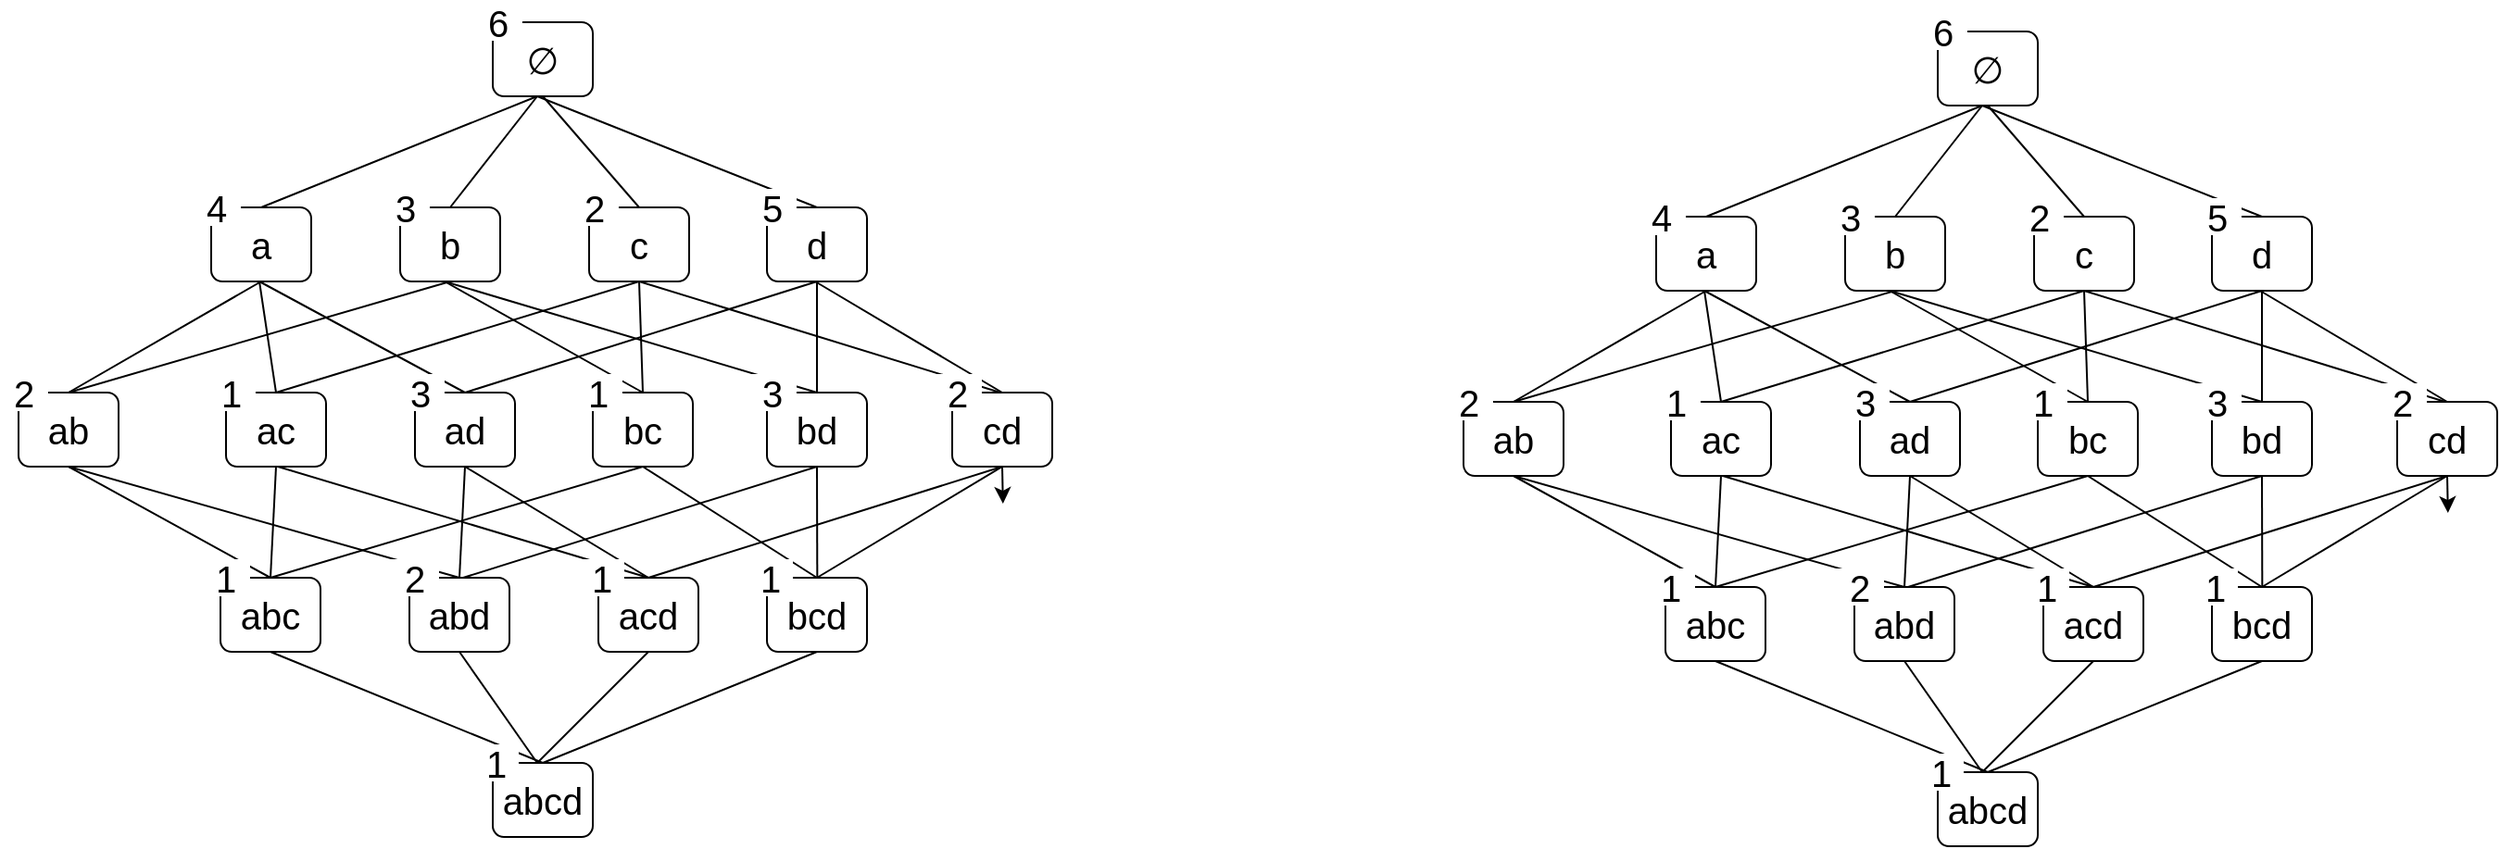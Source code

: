 <mxfile version="20.2.8" type="github">
  <diagram id="D8J47J05KhcmDfUMjtQ6" name="Page-1">
    <mxGraphModel dx="2036" dy="1436" grid="1" gridSize="10" guides="1" tooltips="1" connect="1" arrows="1" fold="1" page="1" pageScale="1" pageWidth="1654" pageHeight="2336" math="0" shadow="0">
      <root>
        <mxCell id="0" />
        <mxCell id="1" parent="0" />
        <mxCell id="k7m_8FGUSV61DsyAJjcT-50" style="edgeStyle=none;rounded=0;orthogonalLoop=1;jettySize=auto;html=1;entryX=0.5;entryY=0;entryDx=0;entryDy=0;fontSize=20;endArrow=none;endFill=0;" parent="1" target="k7m_8FGUSV61DsyAJjcT-18" edge="1">
          <mxGeometry relative="1" as="geometry">
            <mxPoint x="360" y="160" as="sourcePoint" />
          </mxGeometry>
        </mxCell>
        <mxCell id="k7m_8FGUSV61DsyAJjcT-1" value="&lt;span style=&quot;font-size: 20px;&quot;&gt;∅&lt;/span&gt;" style="rounded=1;whiteSpace=wrap;html=1;" parent="1" vertex="1">
          <mxGeometry x="336" y="120" width="54" height="40" as="geometry" />
        </mxCell>
        <mxCell id="k7m_8FGUSV61DsyAJjcT-2" value="&lt;font style=&quot;font-size: 20px;&quot;&gt;6&lt;br&gt;&lt;/font&gt;" style="text;html=1;align=center;verticalAlign=middle;whiteSpace=wrap;rounded=0;fillColor=default;" parent="1" vertex="1">
          <mxGeometry x="326" y="110" width="26" height="20" as="geometry" />
        </mxCell>
        <mxCell id="k7m_8FGUSV61DsyAJjcT-18" value="&lt;span style=&quot;font-size: 20px;&quot;&gt;a&lt;/span&gt;" style="rounded=1;whiteSpace=wrap;html=1;" parent="1" vertex="1">
          <mxGeometry x="184" y="220" width="54" height="40" as="geometry" />
        </mxCell>
        <mxCell id="k7m_8FGUSV61DsyAJjcT-19" value="&lt;font style=&quot;font-size: 20px;&quot;&gt;4&lt;/font&gt;" style="text;html=1;align=center;verticalAlign=middle;whiteSpace=wrap;rounded=0;fillColor=default;" parent="1" vertex="1">
          <mxGeometry x="174" y="210" width="26" height="20" as="geometry" />
        </mxCell>
        <mxCell id="k7m_8FGUSV61DsyAJjcT-51" style="edgeStyle=none;rounded=0;orthogonalLoop=1;jettySize=auto;html=1;exitX=0.5;exitY=0;exitDx=0;exitDy=0;fontSize=20;endArrow=none;endFill=0;" parent="1" source="k7m_8FGUSV61DsyAJjcT-20" edge="1">
          <mxGeometry relative="1" as="geometry">
            <mxPoint x="360" y="160" as="targetPoint" />
          </mxGeometry>
        </mxCell>
        <mxCell id="k7m_8FGUSV61DsyAJjcT-20" value="&lt;span style=&quot;font-size: 20px;&quot;&gt;b&lt;/span&gt;" style="rounded=1;whiteSpace=wrap;html=1;" parent="1" vertex="1">
          <mxGeometry x="286" y="220" width="54" height="40" as="geometry" />
        </mxCell>
        <mxCell id="k7m_8FGUSV61DsyAJjcT-21" value="&lt;font style=&quot;font-size: 20px;&quot;&gt;3&lt;/font&gt;" style="text;html=1;align=center;verticalAlign=middle;whiteSpace=wrap;rounded=0;fillColor=default;" parent="1" vertex="1">
          <mxGeometry x="276" y="210" width="26" height="20" as="geometry" />
        </mxCell>
        <mxCell id="k7m_8FGUSV61DsyAJjcT-52" style="edgeStyle=none;rounded=0;orthogonalLoop=1;jettySize=auto;html=1;exitX=0.5;exitY=0;exitDx=0;exitDy=0;entryX=0.5;entryY=1;entryDx=0;entryDy=0;fontSize=20;endArrow=none;endFill=0;" parent="1" source="k7m_8FGUSV61DsyAJjcT-22" target="k7m_8FGUSV61DsyAJjcT-1" edge="1">
          <mxGeometry relative="1" as="geometry" />
        </mxCell>
        <mxCell id="k7m_8FGUSV61DsyAJjcT-62" style="edgeStyle=none;rounded=0;orthogonalLoop=1;jettySize=auto;html=1;exitX=0.5;exitY=1;exitDx=0;exitDy=0;fontSize=20;endArrow=none;endFill=0;" parent="1" source="k7m_8FGUSV61DsyAJjcT-22" edge="1">
          <mxGeometry relative="1" as="geometry">
            <mxPoint x="610" y="320" as="targetPoint" />
          </mxGeometry>
        </mxCell>
        <mxCell id="k7m_8FGUSV61DsyAJjcT-22" value="&lt;span style=&quot;font-size: 20px;&quot;&gt;c&lt;/span&gt;" style="rounded=1;whiteSpace=wrap;html=1;" parent="1" vertex="1">
          <mxGeometry x="388" y="220" width="54" height="40" as="geometry" />
        </mxCell>
        <mxCell id="k7m_8FGUSV61DsyAJjcT-23" value="&lt;font style=&quot;font-size: 20px;&quot;&gt;2&lt;/font&gt;" style="text;html=1;align=center;verticalAlign=middle;whiteSpace=wrap;rounded=0;fillColor=default;" parent="1" vertex="1">
          <mxGeometry x="378" y="210" width="26" height="20" as="geometry" />
        </mxCell>
        <mxCell id="k7m_8FGUSV61DsyAJjcT-53" style="edgeStyle=none;rounded=0;orthogonalLoop=1;jettySize=auto;html=1;exitX=0.5;exitY=0;exitDx=0;exitDy=0;fontSize=20;endArrow=none;endFill=0;" parent="1" source="k7m_8FGUSV61DsyAJjcT-24" edge="1">
          <mxGeometry relative="1" as="geometry">
            <mxPoint x="360" y="160" as="targetPoint" />
          </mxGeometry>
        </mxCell>
        <mxCell id="k7m_8FGUSV61DsyAJjcT-24" value="&lt;span style=&quot;font-size: 20px;&quot;&gt;d&lt;/span&gt;" style="rounded=1;whiteSpace=wrap;html=1;" parent="1" vertex="1">
          <mxGeometry x="484" y="220" width="54" height="40" as="geometry" />
        </mxCell>
        <mxCell id="k7m_8FGUSV61DsyAJjcT-25" value="&lt;font style=&quot;font-size: 20px;&quot;&gt;5&lt;/font&gt;" style="text;html=1;align=center;verticalAlign=middle;whiteSpace=wrap;rounded=0;fillColor=default;" parent="1" vertex="1">
          <mxGeometry x="474" y="210" width="26" height="20" as="geometry" />
        </mxCell>
        <mxCell id="k7m_8FGUSV61DsyAJjcT-54" style="edgeStyle=none;rounded=0;orthogonalLoop=1;jettySize=auto;html=1;exitX=0.5;exitY=0;exitDx=0;exitDy=0;entryX=0.5;entryY=1;entryDx=0;entryDy=0;fontSize=20;endArrow=none;endFill=0;" parent="1" source="k7m_8FGUSV61DsyAJjcT-26" target="k7m_8FGUSV61DsyAJjcT-18" edge="1">
          <mxGeometry relative="1" as="geometry" />
        </mxCell>
        <mxCell id="k7m_8FGUSV61DsyAJjcT-57" style="edgeStyle=none;rounded=0;orthogonalLoop=1;jettySize=auto;html=1;exitX=0.5;exitY=0;exitDx=0;exitDy=0;entryX=0.5;entryY=1;entryDx=0;entryDy=0;fontSize=20;endArrow=none;endFill=0;" parent="1" source="k7m_8FGUSV61DsyAJjcT-26" target="k7m_8FGUSV61DsyAJjcT-20" edge="1">
          <mxGeometry relative="1" as="geometry" />
        </mxCell>
        <mxCell id="k7m_8FGUSV61DsyAJjcT-66" style="edgeStyle=none;rounded=0;orthogonalLoop=1;jettySize=auto;html=1;exitX=0.5;exitY=1;exitDx=0;exitDy=0;entryX=0.5;entryY=0;entryDx=0;entryDy=0;fontSize=20;endArrow=none;endFill=0;" parent="1" source="k7m_8FGUSV61DsyAJjcT-26" target="k7m_8FGUSV61DsyAJjcT-38" edge="1">
          <mxGeometry relative="1" as="geometry" />
        </mxCell>
        <mxCell id="k7m_8FGUSV61DsyAJjcT-67" style="edgeStyle=none;rounded=0;orthogonalLoop=1;jettySize=auto;html=1;exitX=0.5;exitY=1;exitDx=0;exitDy=0;entryX=0.5;entryY=0;entryDx=0;entryDy=0;fontSize=20;endArrow=none;endFill=0;" parent="1" source="k7m_8FGUSV61DsyAJjcT-26" target="k7m_8FGUSV61DsyAJjcT-40" edge="1">
          <mxGeometry relative="1" as="geometry" />
        </mxCell>
        <mxCell id="k7m_8FGUSV61DsyAJjcT-26" value="&lt;span style=&quot;font-size: 20px;&quot;&gt;ab&lt;/span&gt;" style="rounded=1;whiteSpace=wrap;html=1;" parent="1" vertex="1">
          <mxGeometry x="80" y="320" width="54" height="40" as="geometry" />
        </mxCell>
        <mxCell id="k7m_8FGUSV61DsyAJjcT-27" value="&lt;font style=&quot;font-size: 20px;&quot;&gt;2&lt;/font&gt;" style="text;html=1;align=center;verticalAlign=middle;whiteSpace=wrap;rounded=0;fillColor=default;" parent="1" vertex="1">
          <mxGeometry x="70" y="310" width="26" height="20" as="geometry" />
        </mxCell>
        <mxCell id="k7m_8FGUSV61DsyAJjcT-55" style="edgeStyle=none;rounded=0;orthogonalLoop=1;jettySize=auto;html=1;exitX=0.5;exitY=0;exitDx=0;exitDy=0;fontSize=20;endArrow=none;endFill=0;" parent="1" source="k7m_8FGUSV61DsyAJjcT-28" edge="1">
          <mxGeometry relative="1" as="geometry">
            <mxPoint x="210" y="260" as="targetPoint" />
          </mxGeometry>
        </mxCell>
        <mxCell id="k7m_8FGUSV61DsyAJjcT-59" style="edgeStyle=none;rounded=0;orthogonalLoop=1;jettySize=auto;html=1;exitX=0.5;exitY=0;exitDx=0;exitDy=0;entryX=0.5;entryY=1;entryDx=0;entryDy=0;fontSize=20;endArrow=none;endFill=0;" parent="1" source="k7m_8FGUSV61DsyAJjcT-28" target="k7m_8FGUSV61DsyAJjcT-22" edge="1">
          <mxGeometry relative="1" as="geometry" />
        </mxCell>
        <mxCell id="k7m_8FGUSV61DsyAJjcT-70" style="edgeStyle=none;rounded=0;orthogonalLoop=1;jettySize=auto;html=1;exitX=0.5;exitY=1;exitDx=0;exitDy=0;entryX=0.5;entryY=0;entryDx=0;entryDy=0;fontSize=20;endArrow=none;endFill=0;" parent="1" source="k7m_8FGUSV61DsyAJjcT-28" target="k7m_8FGUSV61DsyAJjcT-38" edge="1">
          <mxGeometry relative="1" as="geometry" />
        </mxCell>
        <mxCell id="k7m_8FGUSV61DsyAJjcT-28" value="&lt;span style=&quot;font-size: 20px;&quot;&gt;ac&lt;/span&gt;" style="rounded=1;whiteSpace=wrap;html=1;" parent="1" vertex="1">
          <mxGeometry x="192" y="320" width="54" height="40" as="geometry" />
        </mxCell>
        <mxCell id="k7m_8FGUSV61DsyAJjcT-29" value="&lt;font style=&quot;font-size: 20px;&quot;&gt;1&lt;/font&gt;" style="text;html=1;align=center;verticalAlign=middle;whiteSpace=wrap;rounded=0;fillColor=default;" parent="1" vertex="1">
          <mxGeometry x="182" y="310" width="26" height="20" as="geometry" />
        </mxCell>
        <mxCell id="k7m_8FGUSV61DsyAJjcT-56" style="edgeStyle=none;rounded=0;orthogonalLoop=1;jettySize=auto;html=1;exitX=0.5;exitY=0;exitDx=0;exitDy=0;fontSize=20;endArrow=none;endFill=0;" parent="1" source="k7m_8FGUSV61DsyAJjcT-30" edge="1">
          <mxGeometry relative="1" as="geometry">
            <mxPoint x="210" y="260" as="targetPoint" />
          </mxGeometry>
        </mxCell>
        <mxCell id="k7m_8FGUSV61DsyAJjcT-60" style="edgeStyle=none;rounded=0;orthogonalLoop=1;jettySize=auto;html=1;exitX=0.5;exitY=0;exitDx=0;exitDy=0;entryX=0.5;entryY=1;entryDx=0;entryDy=0;fontSize=20;endArrow=none;endFill=0;" parent="1" source="k7m_8FGUSV61DsyAJjcT-30" target="k7m_8FGUSV61DsyAJjcT-24" edge="1">
          <mxGeometry relative="1" as="geometry" />
        </mxCell>
        <mxCell id="k7m_8FGUSV61DsyAJjcT-72" style="edgeStyle=none;rounded=0;orthogonalLoop=1;jettySize=auto;html=1;exitX=0.5;exitY=1;exitDx=0;exitDy=0;entryX=0.5;entryY=0;entryDx=0;entryDy=0;fontSize=20;endArrow=none;endFill=0;" parent="1" source="k7m_8FGUSV61DsyAJjcT-30" target="k7m_8FGUSV61DsyAJjcT-40" edge="1">
          <mxGeometry relative="1" as="geometry" />
        </mxCell>
        <mxCell id="k7m_8FGUSV61DsyAJjcT-73" style="edgeStyle=none;rounded=0;orthogonalLoop=1;jettySize=auto;html=1;exitX=0.5;exitY=1;exitDx=0;exitDy=0;entryX=0.5;entryY=0;entryDx=0;entryDy=0;fontSize=20;endArrow=none;endFill=0;" parent="1" source="k7m_8FGUSV61DsyAJjcT-30" target="k7m_8FGUSV61DsyAJjcT-48" edge="1">
          <mxGeometry relative="1" as="geometry" />
        </mxCell>
        <mxCell id="k7m_8FGUSV61DsyAJjcT-30" value="&lt;span style=&quot;font-size: 20px;&quot;&gt;ad&lt;/span&gt;" style="rounded=1;whiteSpace=wrap;html=1;" parent="1" vertex="1">
          <mxGeometry x="294" y="320" width="54" height="40" as="geometry" />
        </mxCell>
        <mxCell id="k7m_8FGUSV61DsyAJjcT-31" value="&lt;span style=&quot;font-size: 20px;&quot;&gt;3&lt;/span&gt;" style="text;html=1;align=center;verticalAlign=middle;whiteSpace=wrap;rounded=0;fillColor=default;" parent="1" vertex="1">
          <mxGeometry x="284" y="310" width="26" height="20" as="geometry" />
        </mxCell>
        <mxCell id="k7m_8FGUSV61DsyAJjcT-58" style="edgeStyle=none;rounded=0;orthogonalLoop=1;jettySize=auto;html=1;exitX=0.5;exitY=0;exitDx=0;exitDy=0;fontSize=20;endArrow=none;endFill=0;" parent="1" source="k7m_8FGUSV61DsyAJjcT-32" edge="1">
          <mxGeometry relative="1" as="geometry">
            <mxPoint x="310" y="260" as="targetPoint" />
          </mxGeometry>
        </mxCell>
        <mxCell id="k7m_8FGUSV61DsyAJjcT-65" style="edgeStyle=none;rounded=0;orthogonalLoop=1;jettySize=auto;html=1;exitX=0.5;exitY=0;exitDx=0;exitDy=0;entryX=0.5;entryY=1;entryDx=0;entryDy=0;fontSize=20;endArrow=none;endFill=0;" parent="1" source="k7m_8FGUSV61DsyAJjcT-32" target="k7m_8FGUSV61DsyAJjcT-22" edge="1">
          <mxGeometry relative="1" as="geometry" />
        </mxCell>
        <mxCell id="k7m_8FGUSV61DsyAJjcT-74" style="edgeStyle=none;rounded=0;orthogonalLoop=1;jettySize=auto;html=1;exitX=0.5;exitY=1;exitDx=0;exitDy=0;entryX=0.5;entryY=0;entryDx=0;entryDy=0;fontSize=20;endArrow=none;endFill=0;" parent="1" source="k7m_8FGUSV61DsyAJjcT-32" target="k7m_8FGUSV61DsyAJjcT-38" edge="1">
          <mxGeometry relative="1" as="geometry" />
        </mxCell>
        <mxCell id="k7m_8FGUSV61DsyAJjcT-75" style="edgeStyle=none;rounded=0;orthogonalLoop=1;jettySize=auto;html=1;exitX=0.5;exitY=1;exitDx=0;exitDy=0;entryX=0.5;entryY=0;entryDx=0;entryDy=0;fontSize=20;endArrow=none;endFill=0;" parent="1" source="k7m_8FGUSV61DsyAJjcT-32" target="k7m_8FGUSV61DsyAJjcT-44" edge="1">
          <mxGeometry relative="1" as="geometry" />
        </mxCell>
        <mxCell id="k7m_8FGUSV61DsyAJjcT-32" value="&lt;span style=&quot;font-size: 20px;&quot;&gt;bc&lt;/span&gt;" style="rounded=1;whiteSpace=wrap;html=1;" parent="1" vertex="1">
          <mxGeometry x="390" y="320" width="54" height="40" as="geometry" />
        </mxCell>
        <mxCell id="k7m_8FGUSV61DsyAJjcT-33" value="&lt;font style=&quot;font-size: 20px;&quot;&gt;1&lt;/font&gt;" style="text;html=1;align=center;verticalAlign=middle;whiteSpace=wrap;rounded=0;fillColor=default;" parent="1" vertex="1">
          <mxGeometry x="380" y="310" width="26" height="20" as="geometry" />
        </mxCell>
        <mxCell id="k7m_8FGUSV61DsyAJjcT-63" style="edgeStyle=none;rounded=0;orthogonalLoop=1;jettySize=auto;html=1;exitX=0.5;exitY=0;exitDx=0;exitDy=0;entryX=0.5;entryY=1;entryDx=0;entryDy=0;fontSize=20;endArrow=none;endFill=0;" parent="1" source="k7m_8FGUSV61DsyAJjcT-34" target="k7m_8FGUSV61DsyAJjcT-24" edge="1">
          <mxGeometry relative="1" as="geometry" />
        </mxCell>
        <mxCell id="k7m_8FGUSV61DsyAJjcT-64" style="edgeStyle=none;rounded=0;orthogonalLoop=1;jettySize=auto;html=1;exitX=0.5;exitY=0;exitDx=0;exitDy=0;fontSize=20;endArrow=none;endFill=0;" parent="1" source="k7m_8FGUSV61DsyAJjcT-34" edge="1">
          <mxGeometry relative="1" as="geometry">
            <mxPoint x="310" y="260" as="targetPoint" />
          </mxGeometry>
        </mxCell>
        <mxCell id="k7m_8FGUSV61DsyAJjcT-76" style="edgeStyle=none;rounded=0;orthogonalLoop=1;jettySize=auto;html=1;exitX=0.5;exitY=1;exitDx=0;exitDy=0;fontSize=20;endArrow=none;endFill=0;" parent="1" source="k7m_8FGUSV61DsyAJjcT-34" edge="1">
          <mxGeometry relative="1" as="geometry">
            <mxPoint x="511.167" y="420" as="targetPoint" />
          </mxGeometry>
        </mxCell>
        <mxCell id="k7m_8FGUSV61DsyAJjcT-77" style="edgeStyle=none;rounded=0;orthogonalLoop=1;jettySize=auto;html=1;exitX=0.5;exitY=1;exitDx=0;exitDy=0;fontSize=20;endArrow=none;endFill=0;" parent="1" source="k7m_8FGUSV61DsyAJjcT-34" edge="1">
          <mxGeometry relative="1" as="geometry">
            <mxPoint x="320" y="420" as="targetPoint" />
          </mxGeometry>
        </mxCell>
        <mxCell id="k7m_8FGUSV61DsyAJjcT-34" value="&lt;span style=&quot;font-size: 20px;&quot;&gt;bd&lt;/span&gt;" style="rounded=1;whiteSpace=wrap;html=1;" parent="1" vertex="1">
          <mxGeometry x="484" y="320" width="54" height="40" as="geometry" />
        </mxCell>
        <mxCell id="k7m_8FGUSV61DsyAJjcT-35" value="&lt;span style=&quot;font-size: 20px;&quot;&gt;3&lt;/span&gt;" style="text;html=1;align=center;verticalAlign=middle;whiteSpace=wrap;rounded=0;fillColor=default;" parent="1" vertex="1">
          <mxGeometry x="474" y="310" width="26" height="20" as="geometry" />
        </mxCell>
        <mxCell id="k7m_8FGUSV61DsyAJjcT-61" style="edgeStyle=none;rounded=0;orthogonalLoop=1;jettySize=auto;html=1;exitX=0.5;exitY=0;exitDx=0;exitDy=0;fontSize=20;endArrow=none;endFill=0;" parent="1" source="k7m_8FGUSV61DsyAJjcT-36" edge="1">
          <mxGeometry relative="1" as="geometry">
            <mxPoint x="510" y="260" as="targetPoint" />
          </mxGeometry>
        </mxCell>
        <mxCell id="k7m_8FGUSV61DsyAJjcT-78" style="edgeStyle=none;rounded=0;orthogonalLoop=1;jettySize=auto;html=1;exitX=0.5;exitY=1;exitDx=0;exitDy=0;entryX=0.5;entryY=0;entryDx=0;entryDy=0;fontSize=20;endArrow=none;endFill=0;" parent="1" source="k7m_8FGUSV61DsyAJjcT-36" target="k7m_8FGUSV61DsyAJjcT-48" edge="1">
          <mxGeometry relative="1" as="geometry" />
        </mxCell>
        <mxCell id="k7m_8FGUSV61DsyAJjcT-79" style="edgeStyle=none;rounded=0;orthogonalLoop=1;jettySize=auto;html=1;exitX=0.5;exitY=1;exitDx=0;exitDy=0;entryX=0.5;entryY=0;entryDx=0;entryDy=0;fontSize=20;endArrow=none;endFill=0;" parent="1" source="k7m_8FGUSV61DsyAJjcT-36" target="k7m_8FGUSV61DsyAJjcT-44" edge="1">
          <mxGeometry relative="1" as="geometry" />
        </mxCell>
        <mxCell id="D0LZm24pe-TPHCLGDVV2-1" style="edgeStyle=orthogonalEdgeStyle;rounded=0;orthogonalLoop=1;jettySize=auto;html=1;exitX=0.5;exitY=1;exitDx=0;exitDy=0;" edge="1" parent="1" source="k7m_8FGUSV61DsyAJjcT-36">
          <mxGeometry relative="1" as="geometry">
            <mxPoint x="611.412" y="380" as="targetPoint" />
          </mxGeometry>
        </mxCell>
        <mxCell id="k7m_8FGUSV61DsyAJjcT-36" value="&lt;span style=&quot;font-size: 20px;&quot;&gt;cd&lt;/span&gt;" style="rounded=1;whiteSpace=wrap;html=1;" parent="1" vertex="1">
          <mxGeometry x="584" y="320" width="54" height="40" as="geometry" />
        </mxCell>
        <mxCell id="k7m_8FGUSV61DsyAJjcT-37" value="&lt;font style=&quot;font-size: 20px;&quot;&gt;2&lt;/font&gt;" style="text;html=1;align=center;verticalAlign=middle;whiteSpace=wrap;rounded=0;fillColor=default;" parent="1" vertex="1">
          <mxGeometry x="574" y="310" width="26" height="20" as="geometry" />
        </mxCell>
        <mxCell id="k7m_8FGUSV61DsyAJjcT-82" style="edgeStyle=none;rounded=0;orthogonalLoop=1;jettySize=auto;html=1;exitX=0.5;exitY=1;exitDx=0;exitDy=0;entryX=0.5;entryY=0;entryDx=0;entryDy=0;fontSize=20;endArrow=none;endFill=0;" parent="1" source="k7m_8FGUSV61DsyAJjcT-38" target="k7m_8FGUSV61DsyAJjcT-80" edge="1">
          <mxGeometry relative="1" as="geometry" />
        </mxCell>
        <mxCell id="k7m_8FGUSV61DsyAJjcT-38" value="&lt;span style=&quot;font-size: 20px;&quot;&gt;abc&lt;/span&gt;" style="rounded=1;whiteSpace=wrap;html=1;" parent="1" vertex="1">
          <mxGeometry x="189" y="420" width="54" height="40" as="geometry" />
        </mxCell>
        <mxCell id="k7m_8FGUSV61DsyAJjcT-39" value="&lt;font style=&quot;font-size: 20px;&quot;&gt;1&lt;/font&gt;" style="text;html=1;align=center;verticalAlign=middle;whiteSpace=wrap;rounded=0;fillColor=default;" parent="1" vertex="1">
          <mxGeometry x="179" y="410" width="26" height="20" as="geometry" />
        </mxCell>
        <mxCell id="k7m_8FGUSV61DsyAJjcT-83" style="edgeStyle=none;rounded=0;orthogonalLoop=1;jettySize=auto;html=1;exitX=0.5;exitY=1;exitDx=0;exitDy=0;fontSize=20;endArrow=none;endFill=0;" parent="1" source="k7m_8FGUSV61DsyAJjcT-40" edge="1">
          <mxGeometry relative="1" as="geometry">
            <mxPoint x="360" y="520" as="targetPoint" />
          </mxGeometry>
        </mxCell>
        <mxCell id="k7m_8FGUSV61DsyAJjcT-40" value="&lt;span style=&quot;font-size: 20px;&quot;&gt;abd&lt;/span&gt;" style="rounded=1;whiteSpace=wrap;html=1;" parent="1" vertex="1">
          <mxGeometry x="291" y="420" width="54" height="40" as="geometry" />
        </mxCell>
        <mxCell id="k7m_8FGUSV61DsyAJjcT-41" value="&lt;font style=&quot;font-size: 20px;&quot;&gt;2&lt;/font&gt;" style="text;html=1;align=center;verticalAlign=middle;whiteSpace=wrap;rounded=0;fillColor=default;" parent="1" vertex="1">
          <mxGeometry x="281" y="410" width="26" height="20" as="geometry" />
        </mxCell>
        <mxCell id="k7m_8FGUSV61DsyAJjcT-85" style="edgeStyle=none;rounded=0;orthogonalLoop=1;jettySize=auto;html=1;exitX=0.5;exitY=1;exitDx=0;exitDy=0;entryX=0.5;entryY=0;entryDx=0;entryDy=0;fontSize=20;endArrow=none;endFill=0;" parent="1" source="k7m_8FGUSV61DsyAJjcT-44" target="k7m_8FGUSV61DsyAJjcT-80" edge="1">
          <mxGeometry relative="1" as="geometry" />
        </mxCell>
        <mxCell id="k7m_8FGUSV61DsyAJjcT-44" value="&lt;span style=&quot;font-size: 20px;&quot;&gt;bcd&lt;/span&gt;" style="rounded=1;whiteSpace=wrap;html=1;" parent="1" vertex="1">
          <mxGeometry x="484" y="420" width="54" height="40" as="geometry" />
        </mxCell>
        <mxCell id="k7m_8FGUSV61DsyAJjcT-45" value="&lt;font style=&quot;font-size: 20px;&quot;&gt;1&lt;/font&gt;" style="text;html=1;align=center;verticalAlign=middle;whiteSpace=wrap;rounded=0;fillColor=default;" parent="1" vertex="1">
          <mxGeometry x="474" y="410" width="24" height="20" as="geometry" />
        </mxCell>
        <mxCell id="k7m_8FGUSV61DsyAJjcT-71" style="edgeStyle=none;rounded=0;orthogonalLoop=1;jettySize=auto;html=1;exitX=0.5;exitY=0;exitDx=0;exitDy=0;fontSize=20;endArrow=none;endFill=0;" parent="1" source="k7m_8FGUSV61DsyAJjcT-48" edge="1">
          <mxGeometry relative="1" as="geometry">
            <mxPoint x="220" y="360" as="targetPoint" />
          </mxGeometry>
        </mxCell>
        <mxCell id="k7m_8FGUSV61DsyAJjcT-84" style="edgeStyle=none;rounded=0;orthogonalLoop=1;jettySize=auto;html=1;exitX=0.5;exitY=1;exitDx=0;exitDy=0;fontSize=20;endArrow=none;endFill=0;" parent="1" source="k7m_8FGUSV61DsyAJjcT-48" edge="1">
          <mxGeometry relative="1" as="geometry">
            <mxPoint x="360" y="520" as="targetPoint" />
          </mxGeometry>
        </mxCell>
        <mxCell id="k7m_8FGUSV61DsyAJjcT-48" value="&lt;span style=&quot;font-size: 20px;&quot;&gt;acd&lt;/span&gt;" style="rounded=1;whiteSpace=wrap;html=1;" parent="1" vertex="1">
          <mxGeometry x="393" y="420" width="54" height="40" as="geometry" />
        </mxCell>
        <mxCell id="k7m_8FGUSV61DsyAJjcT-49" value="&lt;font style=&quot;font-size: 20px;&quot;&gt;1&lt;/font&gt;" style="text;html=1;align=center;verticalAlign=middle;whiteSpace=wrap;rounded=0;fillColor=default;" parent="1" vertex="1">
          <mxGeometry x="383" y="410" width="24" height="20" as="geometry" />
        </mxCell>
        <mxCell id="k7m_8FGUSV61DsyAJjcT-80" value="&lt;span style=&quot;font-size: 20px;&quot;&gt;abcd&lt;/span&gt;" style="rounded=1;whiteSpace=wrap;html=1;" parent="1" vertex="1">
          <mxGeometry x="336" y="520" width="54" height="40" as="geometry" />
        </mxCell>
        <mxCell id="k7m_8FGUSV61DsyAJjcT-81" value="&lt;font style=&quot;font-size: 20px;&quot;&gt;1&lt;/font&gt;" style="text;html=1;align=center;verticalAlign=middle;whiteSpace=wrap;rounded=0;fillColor=default;" parent="1" vertex="1">
          <mxGeometry x="326" y="510" width="24" height="20" as="geometry" />
        </mxCell>
        <mxCell id="D0LZm24pe-TPHCLGDVV2-251" style="edgeStyle=none;rounded=0;orthogonalLoop=1;jettySize=auto;html=1;entryX=0.5;entryY=0;entryDx=0;entryDy=0;fontSize=20;endArrow=none;endFill=0;" edge="1" parent="1" target="D0LZm24pe-TPHCLGDVV2-254">
          <mxGeometry relative="1" as="geometry">
            <mxPoint x="1140" y="165" as="sourcePoint" />
          </mxGeometry>
        </mxCell>
        <mxCell id="D0LZm24pe-TPHCLGDVV2-252" value="&lt;span style=&quot;font-size: 20px;&quot;&gt;∅&lt;/span&gt;" style="rounded=1;whiteSpace=wrap;html=1;" vertex="1" parent="1">
          <mxGeometry x="1116" y="125" width="54" height="40" as="geometry" />
        </mxCell>
        <mxCell id="D0LZm24pe-TPHCLGDVV2-253" value="&lt;font style=&quot;font-size: 20px;&quot;&gt;6&lt;br&gt;&lt;/font&gt;" style="text;html=1;align=center;verticalAlign=middle;whiteSpace=wrap;rounded=0;fillColor=default;" vertex="1" parent="1">
          <mxGeometry x="1106" y="115" width="26" height="20" as="geometry" />
        </mxCell>
        <mxCell id="D0LZm24pe-TPHCLGDVV2-254" value="&lt;span style=&quot;font-size: 20px;&quot;&gt;a&lt;/span&gt;" style="rounded=1;whiteSpace=wrap;html=1;" vertex="1" parent="1">
          <mxGeometry x="964" y="225" width="54" height="40" as="geometry" />
        </mxCell>
        <mxCell id="D0LZm24pe-TPHCLGDVV2-255" value="&lt;font style=&quot;font-size: 20px;&quot;&gt;4&lt;/font&gt;" style="text;html=1;align=center;verticalAlign=middle;whiteSpace=wrap;rounded=0;fillColor=default;" vertex="1" parent="1">
          <mxGeometry x="954" y="215" width="26" height="20" as="geometry" />
        </mxCell>
        <mxCell id="D0LZm24pe-TPHCLGDVV2-256" style="edgeStyle=none;rounded=0;orthogonalLoop=1;jettySize=auto;html=1;exitX=0.5;exitY=0;exitDx=0;exitDy=0;fontSize=20;endArrow=none;endFill=0;" edge="1" parent="1" source="D0LZm24pe-TPHCLGDVV2-257">
          <mxGeometry relative="1" as="geometry">
            <mxPoint x="1140" y="165" as="targetPoint" />
          </mxGeometry>
        </mxCell>
        <mxCell id="D0LZm24pe-TPHCLGDVV2-257" value="&lt;span style=&quot;font-size: 20px;&quot;&gt;b&lt;/span&gt;" style="rounded=1;whiteSpace=wrap;html=1;" vertex="1" parent="1">
          <mxGeometry x="1066" y="225" width="54" height="40" as="geometry" />
        </mxCell>
        <mxCell id="D0LZm24pe-TPHCLGDVV2-258" value="&lt;font style=&quot;font-size: 20px;&quot;&gt;3&lt;/font&gt;" style="text;html=1;align=center;verticalAlign=middle;whiteSpace=wrap;rounded=0;fillColor=default;" vertex="1" parent="1">
          <mxGeometry x="1056" y="215" width="26" height="20" as="geometry" />
        </mxCell>
        <mxCell id="D0LZm24pe-TPHCLGDVV2-259" style="edgeStyle=none;rounded=0;orthogonalLoop=1;jettySize=auto;html=1;exitX=0.5;exitY=0;exitDx=0;exitDy=0;entryX=0.5;entryY=1;entryDx=0;entryDy=0;fontSize=20;endArrow=none;endFill=0;" edge="1" parent="1" source="D0LZm24pe-TPHCLGDVV2-261" target="D0LZm24pe-TPHCLGDVV2-252">
          <mxGeometry relative="1" as="geometry" />
        </mxCell>
        <mxCell id="D0LZm24pe-TPHCLGDVV2-260" style="edgeStyle=none;rounded=0;orthogonalLoop=1;jettySize=auto;html=1;exitX=0.5;exitY=1;exitDx=0;exitDy=0;fontSize=20;endArrow=none;endFill=0;" edge="1" parent="1" source="D0LZm24pe-TPHCLGDVV2-261">
          <mxGeometry relative="1" as="geometry">
            <mxPoint x="1390" y="325" as="targetPoint" />
          </mxGeometry>
        </mxCell>
        <mxCell id="D0LZm24pe-TPHCLGDVV2-261" value="&lt;span style=&quot;font-size: 20px;&quot;&gt;c&lt;/span&gt;" style="rounded=1;whiteSpace=wrap;html=1;" vertex="1" parent="1">
          <mxGeometry x="1168" y="225" width="54" height="40" as="geometry" />
        </mxCell>
        <mxCell id="D0LZm24pe-TPHCLGDVV2-262" value="&lt;font style=&quot;font-size: 20px;&quot;&gt;2&lt;/font&gt;" style="text;html=1;align=center;verticalAlign=middle;whiteSpace=wrap;rounded=0;fillColor=default;" vertex="1" parent="1">
          <mxGeometry x="1158" y="215" width="26" height="20" as="geometry" />
        </mxCell>
        <mxCell id="D0LZm24pe-TPHCLGDVV2-263" style="edgeStyle=none;rounded=0;orthogonalLoop=1;jettySize=auto;html=1;exitX=0.5;exitY=0;exitDx=0;exitDy=0;fontSize=20;endArrow=none;endFill=0;" edge="1" parent="1" source="D0LZm24pe-TPHCLGDVV2-264">
          <mxGeometry relative="1" as="geometry">
            <mxPoint x="1140" y="165" as="targetPoint" />
          </mxGeometry>
        </mxCell>
        <mxCell id="D0LZm24pe-TPHCLGDVV2-264" value="&lt;span style=&quot;font-size: 20px;&quot;&gt;d&lt;/span&gt;" style="rounded=1;whiteSpace=wrap;html=1;" vertex="1" parent="1">
          <mxGeometry x="1264" y="225" width="54" height="40" as="geometry" />
        </mxCell>
        <mxCell id="D0LZm24pe-TPHCLGDVV2-265" value="&lt;font style=&quot;font-size: 20px;&quot;&gt;5&lt;/font&gt;" style="text;html=1;align=center;verticalAlign=middle;whiteSpace=wrap;rounded=0;fillColor=default;" vertex="1" parent="1">
          <mxGeometry x="1254" y="215" width="26" height="20" as="geometry" />
        </mxCell>
        <mxCell id="D0LZm24pe-TPHCLGDVV2-266" style="edgeStyle=none;rounded=0;orthogonalLoop=1;jettySize=auto;html=1;exitX=0.5;exitY=0;exitDx=0;exitDy=0;entryX=0.5;entryY=1;entryDx=0;entryDy=0;fontSize=20;endArrow=none;endFill=0;" edge="1" parent="1" source="D0LZm24pe-TPHCLGDVV2-270" target="D0LZm24pe-TPHCLGDVV2-254">
          <mxGeometry relative="1" as="geometry" />
        </mxCell>
        <mxCell id="D0LZm24pe-TPHCLGDVV2-267" style="edgeStyle=none;rounded=0;orthogonalLoop=1;jettySize=auto;html=1;exitX=0.5;exitY=0;exitDx=0;exitDy=0;entryX=0.5;entryY=1;entryDx=0;entryDy=0;fontSize=20;endArrow=none;endFill=0;" edge="1" parent="1" source="D0LZm24pe-TPHCLGDVV2-270" target="D0LZm24pe-TPHCLGDVV2-257">
          <mxGeometry relative="1" as="geometry" />
        </mxCell>
        <mxCell id="D0LZm24pe-TPHCLGDVV2-268" style="edgeStyle=none;rounded=0;orthogonalLoop=1;jettySize=auto;html=1;exitX=0.5;exitY=1;exitDx=0;exitDy=0;entryX=0.5;entryY=0;entryDx=0;entryDy=0;fontSize=20;endArrow=none;endFill=0;" edge="1" parent="1" source="D0LZm24pe-TPHCLGDVV2-270" target="D0LZm24pe-TPHCLGDVV2-302">
          <mxGeometry relative="1" as="geometry" />
        </mxCell>
        <mxCell id="D0LZm24pe-TPHCLGDVV2-269" style="edgeStyle=none;rounded=0;orthogonalLoop=1;jettySize=auto;html=1;exitX=0.5;exitY=1;exitDx=0;exitDy=0;entryX=0.5;entryY=0;entryDx=0;entryDy=0;fontSize=20;endArrow=none;endFill=0;" edge="1" parent="1" source="D0LZm24pe-TPHCLGDVV2-270" target="D0LZm24pe-TPHCLGDVV2-305">
          <mxGeometry relative="1" as="geometry" />
        </mxCell>
        <mxCell id="D0LZm24pe-TPHCLGDVV2-270" value="&lt;span style=&quot;font-size: 20px;&quot;&gt;ab&lt;/span&gt;" style="rounded=1;whiteSpace=wrap;html=1;" vertex="1" parent="1">
          <mxGeometry x="860" y="325" width="54" height="40" as="geometry" />
        </mxCell>
        <mxCell id="D0LZm24pe-TPHCLGDVV2-271" value="&lt;font style=&quot;font-size: 20px;&quot;&gt;2&lt;/font&gt;" style="text;html=1;align=center;verticalAlign=middle;whiteSpace=wrap;rounded=0;fillColor=default;" vertex="1" parent="1">
          <mxGeometry x="850" y="315" width="26" height="20" as="geometry" />
        </mxCell>
        <mxCell id="D0LZm24pe-TPHCLGDVV2-272" style="edgeStyle=none;rounded=0;orthogonalLoop=1;jettySize=auto;html=1;exitX=0.5;exitY=0;exitDx=0;exitDy=0;fontSize=20;endArrow=none;endFill=0;" edge="1" parent="1" source="D0LZm24pe-TPHCLGDVV2-275">
          <mxGeometry relative="1" as="geometry">
            <mxPoint x="990" y="265" as="targetPoint" />
          </mxGeometry>
        </mxCell>
        <mxCell id="D0LZm24pe-TPHCLGDVV2-273" style="edgeStyle=none;rounded=0;orthogonalLoop=1;jettySize=auto;html=1;exitX=0.5;exitY=0;exitDx=0;exitDy=0;entryX=0.5;entryY=1;entryDx=0;entryDy=0;fontSize=20;endArrow=none;endFill=0;" edge="1" parent="1" source="D0LZm24pe-TPHCLGDVV2-275" target="D0LZm24pe-TPHCLGDVV2-261">
          <mxGeometry relative="1" as="geometry" />
        </mxCell>
        <mxCell id="D0LZm24pe-TPHCLGDVV2-274" style="edgeStyle=none;rounded=0;orthogonalLoop=1;jettySize=auto;html=1;exitX=0.5;exitY=1;exitDx=0;exitDy=0;entryX=0.5;entryY=0;entryDx=0;entryDy=0;fontSize=20;endArrow=none;endFill=0;" edge="1" parent="1" source="D0LZm24pe-TPHCLGDVV2-275" target="D0LZm24pe-TPHCLGDVV2-302">
          <mxGeometry relative="1" as="geometry" />
        </mxCell>
        <mxCell id="D0LZm24pe-TPHCLGDVV2-275" value="&lt;span style=&quot;font-size: 20px;&quot;&gt;ac&lt;/span&gt;" style="rounded=1;whiteSpace=wrap;html=1;" vertex="1" parent="1">
          <mxGeometry x="972" y="325" width="54" height="40" as="geometry" />
        </mxCell>
        <mxCell id="D0LZm24pe-TPHCLGDVV2-276" value="&lt;font style=&quot;font-size: 20px;&quot;&gt;1&lt;/font&gt;" style="text;html=1;align=center;verticalAlign=middle;whiteSpace=wrap;rounded=0;fillColor=default;" vertex="1" parent="1">
          <mxGeometry x="962" y="315" width="26" height="20" as="geometry" />
        </mxCell>
        <mxCell id="D0LZm24pe-TPHCLGDVV2-277" style="edgeStyle=none;rounded=0;orthogonalLoop=1;jettySize=auto;html=1;exitX=0.5;exitY=0;exitDx=0;exitDy=0;fontSize=20;endArrow=none;endFill=0;" edge="1" parent="1" source="D0LZm24pe-TPHCLGDVV2-281">
          <mxGeometry relative="1" as="geometry">
            <mxPoint x="990" y="265" as="targetPoint" />
          </mxGeometry>
        </mxCell>
        <mxCell id="D0LZm24pe-TPHCLGDVV2-278" style="edgeStyle=none;rounded=0;orthogonalLoop=1;jettySize=auto;html=1;exitX=0.5;exitY=0;exitDx=0;exitDy=0;entryX=0.5;entryY=1;entryDx=0;entryDy=0;fontSize=20;endArrow=none;endFill=0;" edge="1" parent="1" source="D0LZm24pe-TPHCLGDVV2-281" target="D0LZm24pe-TPHCLGDVV2-264">
          <mxGeometry relative="1" as="geometry" />
        </mxCell>
        <mxCell id="D0LZm24pe-TPHCLGDVV2-279" style="edgeStyle=none;rounded=0;orthogonalLoop=1;jettySize=auto;html=1;exitX=0.5;exitY=1;exitDx=0;exitDy=0;entryX=0.5;entryY=0;entryDx=0;entryDy=0;fontSize=20;endArrow=none;endFill=0;" edge="1" parent="1" source="D0LZm24pe-TPHCLGDVV2-281" target="D0LZm24pe-TPHCLGDVV2-305">
          <mxGeometry relative="1" as="geometry" />
        </mxCell>
        <mxCell id="D0LZm24pe-TPHCLGDVV2-280" style="edgeStyle=none;rounded=0;orthogonalLoop=1;jettySize=auto;html=1;exitX=0.5;exitY=1;exitDx=0;exitDy=0;entryX=0.5;entryY=0;entryDx=0;entryDy=0;fontSize=20;endArrow=none;endFill=0;" edge="1" parent="1" source="D0LZm24pe-TPHCLGDVV2-281" target="D0LZm24pe-TPHCLGDVV2-312">
          <mxGeometry relative="1" as="geometry" />
        </mxCell>
        <mxCell id="D0LZm24pe-TPHCLGDVV2-281" value="&lt;span style=&quot;font-size: 20px;&quot;&gt;ad&lt;/span&gt;" style="rounded=1;whiteSpace=wrap;html=1;" vertex="1" parent="1">
          <mxGeometry x="1074" y="325" width="54" height="40" as="geometry" />
        </mxCell>
        <mxCell id="D0LZm24pe-TPHCLGDVV2-282" value="&lt;span style=&quot;font-size: 20px;&quot;&gt;3&lt;/span&gt;" style="text;html=1;align=center;verticalAlign=middle;whiteSpace=wrap;rounded=0;fillColor=default;" vertex="1" parent="1">
          <mxGeometry x="1064" y="315" width="26" height="20" as="geometry" />
        </mxCell>
        <mxCell id="D0LZm24pe-TPHCLGDVV2-283" style="edgeStyle=none;rounded=0;orthogonalLoop=1;jettySize=auto;html=1;exitX=0.5;exitY=0;exitDx=0;exitDy=0;fontSize=20;endArrow=none;endFill=0;" edge="1" parent="1" source="D0LZm24pe-TPHCLGDVV2-287">
          <mxGeometry relative="1" as="geometry">
            <mxPoint x="1090" y="265" as="targetPoint" />
          </mxGeometry>
        </mxCell>
        <mxCell id="D0LZm24pe-TPHCLGDVV2-284" style="edgeStyle=none;rounded=0;orthogonalLoop=1;jettySize=auto;html=1;exitX=0.5;exitY=0;exitDx=0;exitDy=0;entryX=0.5;entryY=1;entryDx=0;entryDy=0;fontSize=20;endArrow=none;endFill=0;" edge="1" parent="1" source="D0LZm24pe-TPHCLGDVV2-287" target="D0LZm24pe-TPHCLGDVV2-261">
          <mxGeometry relative="1" as="geometry" />
        </mxCell>
        <mxCell id="D0LZm24pe-TPHCLGDVV2-285" style="edgeStyle=none;rounded=0;orthogonalLoop=1;jettySize=auto;html=1;exitX=0.5;exitY=1;exitDx=0;exitDy=0;entryX=0.5;entryY=0;entryDx=0;entryDy=0;fontSize=20;endArrow=none;endFill=0;" edge="1" parent="1" source="D0LZm24pe-TPHCLGDVV2-287" target="D0LZm24pe-TPHCLGDVV2-302">
          <mxGeometry relative="1" as="geometry" />
        </mxCell>
        <mxCell id="D0LZm24pe-TPHCLGDVV2-286" style="edgeStyle=none;rounded=0;orthogonalLoop=1;jettySize=auto;html=1;exitX=0.5;exitY=1;exitDx=0;exitDy=0;entryX=0.5;entryY=0;entryDx=0;entryDy=0;fontSize=20;endArrow=none;endFill=0;" edge="1" parent="1" source="D0LZm24pe-TPHCLGDVV2-287" target="D0LZm24pe-TPHCLGDVV2-308">
          <mxGeometry relative="1" as="geometry" />
        </mxCell>
        <mxCell id="D0LZm24pe-TPHCLGDVV2-287" value="&lt;span style=&quot;font-size: 20px;&quot;&gt;bc&lt;/span&gt;" style="rounded=1;whiteSpace=wrap;html=1;" vertex="1" parent="1">
          <mxGeometry x="1170" y="325" width="54" height="40" as="geometry" />
        </mxCell>
        <mxCell id="D0LZm24pe-TPHCLGDVV2-288" value="&lt;font style=&quot;font-size: 20px;&quot;&gt;1&lt;/font&gt;" style="text;html=1;align=center;verticalAlign=middle;whiteSpace=wrap;rounded=0;fillColor=default;" vertex="1" parent="1">
          <mxGeometry x="1160" y="315" width="26" height="20" as="geometry" />
        </mxCell>
        <mxCell id="D0LZm24pe-TPHCLGDVV2-289" style="edgeStyle=none;rounded=0;orthogonalLoop=1;jettySize=auto;html=1;exitX=0.5;exitY=0;exitDx=0;exitDy=0;entryX=0.5;entryY=1;entryDx=0;entryDy=0;fontSize=20;endArrow=none;endFill=0;" edge="1" parent="1" source="D0LZm24pe-TPHCLGDVV2-293" target="D0LZm24pe-TPHCLGDVV2-264">
          <mxGeometry relative="1" as="geometry" />
        </mxCell>
        <mxCell id="D0LZm24pe-TPHCLGDVV2-290" style="edgeStyle=none;rounded=0;orthogonalLoop=1;jettySize=auto;html=1;exitX=0.5;exitY=0;exitDx=0;exitDy=0;fontSize=20;endArrow=none;endFill=0;" edge="1" parent="1" source="D0LZm24pe-TPHCLGDVV2-293">
          <mxGeometry relative="1" as="geometry">
            <mxPoint x="1090" y="265" as="targetPoint" />
          </mxGeometry>
        </mxCell>
        <mxCell id="D0LZm24pe-TPHCLGDVV2-291" style="edgeStyle=none;rounded=0;orthogonalLoop=1;jettySize=auto;html=1;exitX=0.5;exitY=1;exitDx=0;exitDy=0;fontSize=20;endArrow=none;endFill=0;" edge="1" parent="1" source="D0LZm24pe-TPHCLGDVV2-293">
          <mxGeometry relative="1" as="geometry">
            <mxPoint x="1291.167" y="425" as="targetPoint" />
          </mxGeometry>
        </mxCell>
        <mxCell id="D0LZm24pe-TPHCLGDVV2-292" style="edgeStyle=none;rounded=0;orthogonalLoop=1;jettySize=auto;html=1;exitX=0.5;exitY=1;exitDx=0;exitDy=0;fontSize=20;endArrow=none;endFill=0;" edge="1" parent="1" source="D0LZm24pe-TPHCLGDVV2-293">
          <mxGeometry relative="1" as="geometry">
            <mxPoint x="1100" y="425" as="targetPoint" />
          </mxGeometry>
        </mxCell>
        <mxCell id="D0LZm24pe-TPHCLGDVV2-293" value="&lt;span style=&quot;font-size: 20px;&quot;&gt;bd&lt;/span&gt;" style="rounded=1;whiteSpace=wrap;html=1;" vertex="1" parent="1">
          <mxGeometry x="1264" y="325" width="54" height="40" as="geometry" />
        </mxCell>
        <mxCell id="D0LZm24pe-TPHCLGDVV2-294" value="&lt;span style=&quot;font-size: 20px;&quot;&gt;3&lt;/span&gt;" style="text;html=1;align=center;verticalAlign=middle;whiteSpace=wrap;rounded=0;fillColor=default;" vertex="1" parent="1">
          <mxGeometry x="1254" y="315" width="26" height="20" as="geometry" />
        </mxCell>
        <mxCell id="D0LZm24pe-TPHCLGDVV2-295" style="edgeStyle=none;rounded=0;orthogonalLoop=1;jettySize=auto;html=1;exitX=0.5;exitY=0;exitDx=0;exitDy=0;fontSize=20;endArrow=none;endFill=0;" edge="1" parent="1" source="D0LZm24pe-TPHCLGDVV2-299">
          <mxGeometry relative="1" as="geometry">
            <mxPoint x="1290" y="265" as="targetPoint" />
          </mxGeometry>
        </mxCell>
        <mxCell id="D0LZm24pe-TPHCLGDVV2-296" style="edgeStyle=none;rounded=0;orthogonalLoop=1;jettySize=auto;html=1;exitX=0.5;exitY=1;exitDx=0;exitDy=0;entryX=0.5;entryY=0;entryDx=0;entryDy=0;fontSize=20;endArrow=none;endFill=0;" edge="1" parent="1" source="D0LZm24pe-TPHCLGDVV2-299" target="D0LZm24pe-TPHCLGDVV2-312">
          <mxGeometry relative="1" as="geometry" />
        </mxCell>
        <mxCell id="D0LZm24pe-TPHCLGDVV2-297" style="edgeStyle=none;rounded=0;orthogonalLoop=1;jettySize=auto;html=1;exitX=0.5;exitY=1;exitDx=0;exitDy=0;entryX=0.5;entryY=0;entryDx=0;entryDy=0;fontSize=20;endArrow=none;endFill=0;" edge="1" parent="1" source="D0LZm24pe-TPHCLGDVV2-299" target="D0LZm24pe-TPHCLGDVV2-308">
          <mxGeometry relative="1" as="geometry" />
        </mxCell>
        <mxCell id="D0LZm24pe-TPHCLGDVV2-298" style="edgeStyle=orthogonalEdgeStyle;rounded=0;orthogonalLoop=1;jettySize=auto;html=1;exitX=0.5;exitY=1;exitDx=0;exitDy=0;" edge="1" parent="1" source="D0LZm24pe-TPHCLGDVV2-299">
          <mxGeometry relative="1" as="geometry">
            <mxPoint x="1391.412" y="385" as="targetPoint" />
          </mxGeometry>
        </mxCell>
        <mxCell id="D0LZm24pe-TPHCLGDVV2-299" value="&lt;span style=&quot;font-size: 20px;&quot;&gt;cd&lt;/span&gt;" style="rounded=1;whiteSpace=wrap;html=1;" vertex="1" parent="1">
          <mxGeometry x="1364" y="325" width="54" height="40" as="geometry" />
        </mxCell>
        <mxCell id="D0LZm24pe-TPHCLGDVV2-300" value="&lt;font style=&quot;font-size: 20px;&quot;&gt;2&lt;/font&gt;" style="text;html=1;align=center;verticalAlign=middle;whiteSpace=wrap;rounded=0;fillColor=default;" vertex="1" parent="1">
          <mxGeometry x="1354" y="315" width="26" height="20" as="geometry" />
        </mxCell>
        <mxCell id="D0LZm24pe-TPHCLGDVV2-301" style="edgeStyle=none;rounded=0;orthogonalLoop=1;jettySize=auto;html=1;exitX=0.5;exitY=1;exitDx=0;exitDy=0;entryX=0.5;entryY=0;entryDx=0;entryDy=0;fontSize=20;endArrow=none;endFill=0;" edge="1" parent="1" source="D0LZm24pe-TPHCLGDVV2-302" target="D0LZm24pe-TPHCLGDVV2-314">
          <mxGeometry relative="1" as="geometry" />
        </mxCell>
        <mxCell id="D0LZm24pe-TPHCLGDVV2-302" value="&lt;span style=&quot;font-size: 20px;&quot;&gt;abc&lt;/span&gt;" style="rounded=1;whiteSpace=wrap;html=1;" vertex="1" parent="1">
          <mxGeometry x="969" y="425" width="54" height="40" as="geometry" />
        </mxCell>
        <mxCell id="D0LZm24pe-TPHCLGDVV2-303" value="&lt;font style=&quot;font-size: 20px;&quot;&gt;1&lt;/font&gt;" style="text;html=1;align=center;verticalAlign=middle;whiteSpace=wrap;rounded=0;fillColor=default;" vertex="1" parent="1">
          <mxGeometry x="959" y="415" width="26" height="20" as="geometry" />
        </mxCell>
        <mxCell id="D0LZm24pe-TPHCLGDVV2-304" style="edgeStyle=none;rounded=0;orthogonalLoop=1;jettySize=auto;html=1;exitX=0.5;exitY=1;exitDx=0;exitDy=0;fontSize=20;endArrow=none;endFill=0;" edge="1" parent="1" source="D0LZm24pe-TPHCLGDVV2-305">
          <mxGeometry relative="1" as="geometry">
            <mxPoint x="1140" y="525" as="targetPoint" />
          </mxGeometry>
        </mxCell>
        <mxCell id="D0LZm24pe-TPHCLGDVV2-305" value="&lt;span style=&quot;font-size: 20px;&quot;&gt;abd&lt;/span&gt;" style="rounded=1;whiteSpace=wrap;html=1;" vertex="1" parent="1">
          <mxGeometry x="1071" y="425" width="54" height="40" as="geometry" />
        </mxCell>
        <mxCell id="D0LZm24pe-TPHCLGDVV2-306" value="&lt;font style=&quot;font-size: 20px;&quot;&gt;2&lt;/font&gt;" style="text;html=1;align=center;verticalAlign=middle;whiteSpace=wrap;rounded=0;fillColor=default;" vertex="1" parent="1">
          <mxGeometry x="1061" y="415" width="26" height="20" as="geometry" />
        </mxCell>
        <mxCell id="D0LZm24pe-TPHCLGDVV2-307" style="edgeStyle=none;rounded=0;orthogonalLoop=1;jettySize=auto;html=1;exitX=0.5;exitY=1;exitDx=0;exitDy=0;entryX=0.5;entryY=0;entryDx=0;entryDy=0;fontSize=20;endArrow=none;endFill=0;" edge="1" parent="1" source="D0LZm24pe-TPHCLGDVV2-308" target="D0LZm24pe-TPHCLGDVV2-314">
          <mxGeometry relative="1" as="geometry" />
        </mxCell>
        <mxCell id="D0LZm24pe-TPHCLGDVV2-308" value="&lt;span style=&quot;font-size: 20px;&quot;&gt;bcd&lt;/span&gt;" style="rounded=1;whiteSpace=wrap;html=1;" vertex="1" parent="1">
          <mxGeometry x="1264" y="425" width="54" height="40" as="geometry" />
        </mxCell>
        <mxCell id="D0LZm24pe-TPHCLGDVV2-309" value="&lt;font style=&quot;font-size: 20px;&quot;&gt;1&lt;/font&gt;" style="text;html=1;align=center;verticalAlign=middle;whiteSpace=wrap;rounded=0;fillColor=default;" vertex="1" parent="1">
          <mxGeometry x="1254" y="415" width="24" height="20" as="geometry" />
        </mxCell>
        <mxCell id="D0LZm24pe-TPHCLGDVV2-310" style="edgeStyle=none;rounded=0;orthogonalLoop=1;jettySize=auto;html=1;exitX=0.5;exitY=0;exitDx=0;exitDy=0;fontSize=20;endArrow=none;endFill=0;" edge="1" parent="1" source="D0LZm24pe-TPHCLGDVV2-312">
          <mxGeometry relative="1" as="geometry">
            <mxPoint x="1000" y="365" as="targetPoint" />
          </mxGeometry>
        </mxCell>
        <mxCell id="D0LZm24pe-TPHCLGDVV2-311" style="edgeStyle=none;rounded=0;orthogonalLoop=1;jettySize=auto;html=1;exitX=0.5;exitY=1;exitDx=0;exitDy=0;fontSize=20;endArrow=none;endFill=0;" edge="1" parent="1" source="D0LZm24pe-TPHCLGDVV2-312">
          <mxGeometry relative="1" as="geometry">
            <mxPoint x="1140" y="525" as="targetPoint" />
          </mxGeometry>
        </mxCell>
        <mxCell id="D0LZm24pe-TPHCLGDVV2-312" value="&lt;span style=&quot;font-size: 20px;&quot;&gt;acd&lt;/span&gt;" style="rounded=1;whiteSpace=wrap;html=1;" vertex="1" parent="1">
          <mxGeometry x="1173" y="425" width="54" height="40" as="geometry" />
        </mxCell>
        <mxCell id="D0LZm24pe-TPHCLGDVV2-313" value="&lt;font style=&quot;font-size: 20px;&quot;&gt;1&lt;/font&gt;" style="text;html=1;align=center;verticalAlign=middle;whiteSpace=wrap;rounded=0;fillColor=default;" vertex="1" parent="1">
          <mxGeometry x="1163" y="415" width="24" height="20" as="geometry" />
        </mxCell>
        <mxCell id="D0LZm24pe-TPHCLGDVV2-314" value="&lt;span style=&quot;font-size: 20px;&quot;&gt;abcd&lt;/span&gt;" style="rounded=1;whiteSpace=wrap;html=1;" vertex="1" parent="1">
          <mxGeometry x="1116" y="525" width="54" height="40" as="geometry" />
        </mxCell>
        <mxCell id="D0LZm24pe-TPHCLGDVV2-315" value="&lt;font style=&quot;font-size: 20px;&quot;&gt;1&lt;/font&gt;" style="text;html=1;align=center;verticalAlign=middle;whiteSpace=wrap;rounded=0;fillColor=default;" vertex="1" parent="1">
          <mxGeometry x="1106" y="515" width="24" height="20" as="geometry" />
        </mxCell>
      </root>
    </mxGraphModel>
  </diagram>
</mxfile>
